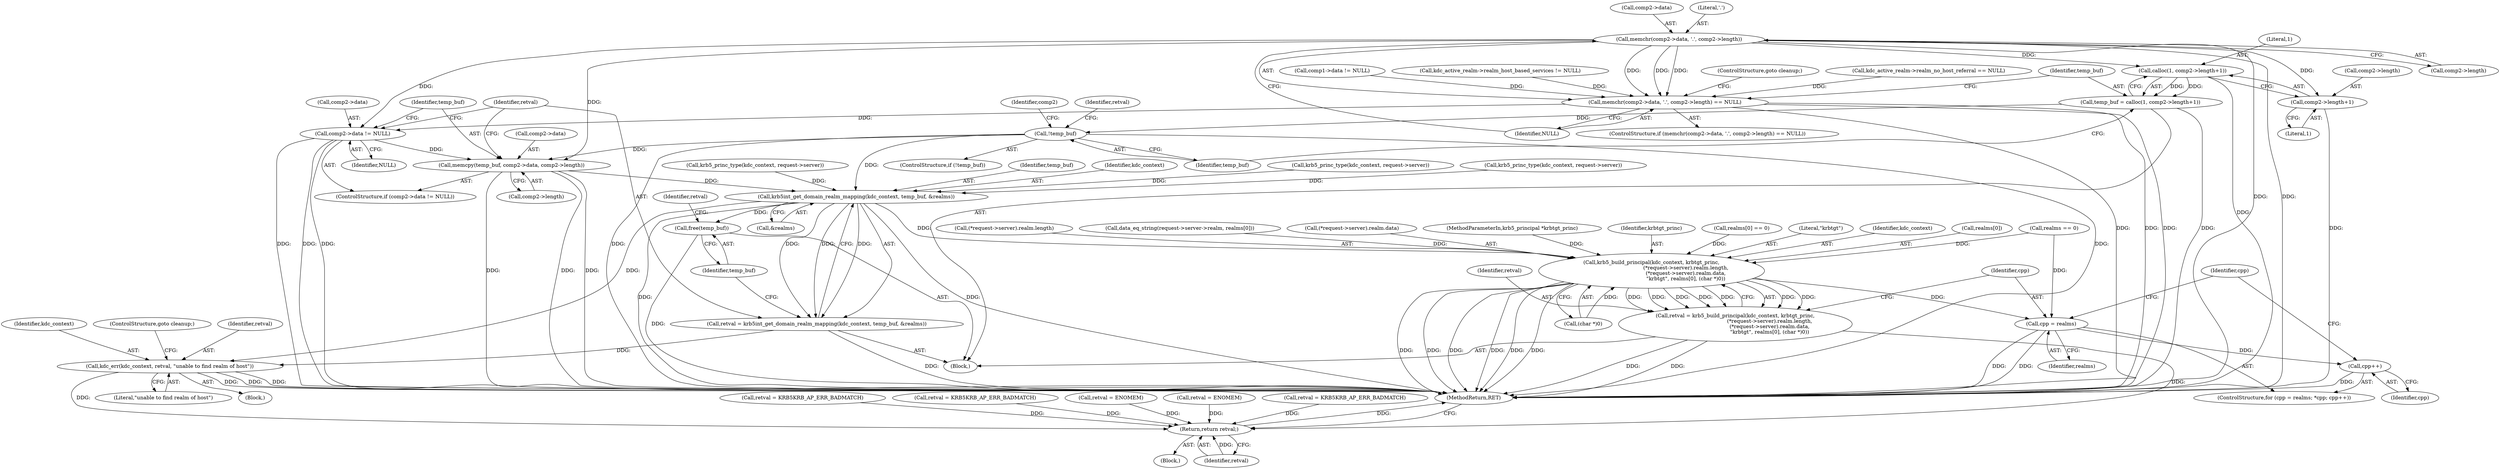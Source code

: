 digraph "0_krb5_8ee70ec63931d1e38567905387ab9b1d45734d81@API" {
"1000270" [label="(Call,memchr(comp2->data, '.', comp2->length))"];
"1000269" [label="(Call,memchr(comp2->data, '.', comp2->length) == NULL)"];
"1000298" [label="(Call,comp2->data != NULL)"];
"1000303" [label="(Call,memcpy(temp_buf, comp2->data, comp2->length))"];
"1000313" [label="(Call,krb5int_get_domain_realm_mapping(kdc_context, temp_buf, &realms))"];
"1000311" [label="(Call,retval = krb5int_get_domain_realm_mapping(kdc_context, temp_buf, &realms))"];
"1000323" [label="(Call,kdc_err(kdc_context, retval, \"unable to find realm of host\"))"];
"1000406" [label="(Return,return retval;)"];
"1000318" [label="(Call,free(temp_buf))"];
"1000366" [label="(Call,krb5_build_principal(kdc_context, krbtgt_princ,\n                                          (*request->server).realm.length,\n                                          (*request->server).realm.data,\n                                          \"krbtgt\", realms[0], (char *)0))"];
"1000364" [label="(Call,retval = krb5_build_principal(kdc_context, krbtgt_princ,\n                                          (*request->server).realm.length,\n                                          (*request->server).realm.data,\n                                          \"krbtgt\", realms[0], (char *)0))"];
"1000393" [label="(Call,cpp = realms)"];
"1000398" [label="(Call,cpp++)"];
"1000282" [label="(Call,calloc(1, comp2->length+1))"];
"1000280" [label="(Call,temp_buf = calloc(1, comp2->length+1))"];
"1000290" [label="(Call,!temp_buf)"];
"1000284" [label="(Call,comp2->length+1)"];
"1000285" [label="(Call,comp2->length)"];
"1000278" [label="(Identifier,NULL)"];
"1000327" [label="(ControlStructure,goto cleanup;)"];
"1000279" [label="(ControlStructure,goto cleanup;)"];
"1000325" [label="(Identifier,retval)"];
"1000326" [label="(Literal,\"unable to find realm of host\")"];
"1000385" [label="(Literal,\"krbtgt\")"];
"1000316" [label="(Call,&realms)"];
"1000315" [label="(Identifier,temp_buf)"];
"1000247" [label="(Call,kdc_active_realm->realm_no_host_referral == NULL)"];
"1000319" [label="(Identifier,temp_buf)"];
"1000321" [label="(Identifier,retval)"];
"1000311" [label="(Call,retval = krb5int_get_domain_realm_mapping(kdc_context, temp_buf, &realms))"];
"1000281" [label="(Identifier,temp_buf)"];
"1000314" [label="(Identifier,kdc_context)"];
"1000186" [label="(Call,comp1->data != NULL)"];
"1000267" [label="(Block,)"];
"1000392" [label="(ControlStructure,for (cpp = realms; *cpp; cpp++))"];
"1000367" [label="(Identifier,kdc_context)"];
"1000294" [label="(Identifier,retval)"];
"1000297" [label="(ControlStructure,if (comp2->data != NULL))"];
"1000360" [label="(Call,retval = KRB5KRB_AP_ERR_BADMATCH)"];
"1000270" [label="(Call,memchr(comp2->data, '.', comp2->length))"];
"1000386" [label="(Call,realms[0])"];
"1000398" [label="(Call,cpp++)"];
"1000291" [label="(Identifier,temp_buf)"];
"1000284" [label="(Call,comp2->length+1)"];
"1000303" [label="(Call,memcpy(temp_buf, comp2->data, comp2->length))"];
"1000109" [label="(Call,retval = KRB5KRB_AP_ERR_BADMATCH)"];
"1000323" [label="(Call,kdc_err(kdc_context, retval, \"unable to find realm of host\"))"];
"1000181" [label="(Call,retval = ENOMEM)"];
"1000305" [label="(Call,comp2->data)"];
"1000369" [label="(Call,(*request->server).realm.length)"];
"1000219" [label="(Call,krb5_princ_type(kdc_context, request->server))"];
"1000406" [label="(Return,return retval;)"];
"1000271" [label="(Call,comp2->data)"];
"1000290" [label="(Call,!temp_buf)"];
"1000324" [label="(Identifier,kdc_context)"];
"1000308" [label="(Call,comp2->length)"];
"1000203" [label="(Call,krb5_princ_type(kdc_context, request->server))"];
"1000298" [label="(Call,comp2->data != NULL)"];
"1000312" [label="(Identifier,retval)"];
"1000289" [label="(ControlStructure,if (!temp_buf))"];
"1000299" [label="(Call,comp2->data)"];
"1000211" [label="(Call,krb5_princ_type(kdc_context, request->server))"];
"1000393" [label="(Call,cpp = realms)"];
"1000300" [label="(Identifier,comp2)"];
"1000107" [label="(Block,)"];
"1000344" [label="(Call,data_eq_string(request->server->realm, realms[0]))"];
"1000293" [label="(Call,retval = ENOMEM)"];
"1000377" [label="(Call,(*request->server).realm.data)"];
"1000304" [label="(Identifier,temp_buf)"];
"1000322" [label="(Block,)"];
"1000106" [label="(MethodParameterIn,krb5_principal *krbtgt_princ)"];
"1000397" [label="(Identifier,cpp)"];
"1000407" [label="(Identifier,retval)"];
"1000282" [label="(Call,calloc(1, comp2->length+1))"];
"1000275" [label="(Call,comp2->length)"];
"1000269" [label="(Call,memchr(comp2->data, '.', comp2->length) == NULL)"];
"1000329" [label="(Call,realms == 0)"];
"1000399" [label="(Identifier,cpp)"];
"1000268" [label="(ControlStructure,if (memchr(comp2->data, '.', comp2->length) == NULL))"];
"1000226" [label="(Call,kdc_active_realm->realm_host_based_services != NULL)"];
"1000365" [label="(Identifier,retval)"];
"1000368" [label="(Identifier,krbtgt_princ)"];
"1000274" [label="(Literal,'.')"];
"1000408" [label="(MethodReturn,RET)"];
"1000313" [label="(Call,krb5int_get_domain_realm_mapping(kdc_context, temp_buf, &realms))"];
"1000280" [label="(Call,temp_buf = calloc(1, comp2->length+1))"];
"1000283" [label="(Literal,1)"];
"1000288" [label="(Literal,1)"];
"1000333" [label="(Call,retval = KRB5KRB_AP_ERR_BADMATCH)"];
"1000339" [label="(Call,realms[0] == 0)"];
"1000394" [label="(Identifier,cpp)"];
"1000395" [label="(Identifier,realms)"];
"1000389" [label="(Call,(char *)0)"];
"1000302" [label="(Identifier,NULL)"];
"1000366" [label="(Call,krb5_build_principal(kdc_context, krbtgt_princ,\n                                          (*request->server).realm.length,\n                                          (*request->server).realm.data,\n                                          \"krbtgt\", realms[0], (char *)0))"];
"1000318" [label="(Call,free(temp_buf))"];
"1000364" [label="(Call,retval = krb5_build_principal(kdc_context, krbtgt_princ,\n                                          (*request->server).realm.length,\n                                          (*request->server).realm.data,\n                                          \"krbtgt\", realms[0], (char *)0))"];
"1000270" -> "1000269"  [label="AST: "];
"1000270" -> "1000275"  [label="CFG: "];
"1000271" -> "1000270"  [label="AST: "];
"1000274" -> "1000270"  [label="AST: "];
"1000275" -> "1000270"  [label="AST: "];
"1000278" -> "1000270"  [label="CFG: "];
"1000270" -> "1000408"  [label="DDG: "];
"1000270" -> "1000408"  [label="DDG: "];
"1000270" -> "1000269"  [label="DDG: "];
"1000270" -> "1000269"  [label="DDG: "];
"1000270" -> "1000269"  [label="DDG: "];
"1000270" -> "1000282"  [label="DDG: "];
"1000270" -> "1000284"  [label="DDG: "];
"1000270" -> "1000298"  [label="DDG: "];
"1000270" -> "1000303"  [label="DDG: "];
"1000269" -> "1000268"  [label="AST: "];
"1000269" -> "1000278"  [label="CFG: "];
"1000278" -> "1000269"  [label="AST: "];
"1000279" -> "1000269"  [label="CFG: "];
"1000281" -> "1000269"  [label="CFG: "];
"1000269" -> "1000408"  [label="DDG: "];
"1000269" -> "1000408"  [label="DDG: "];
"1000269" -> "1000408"  [label="DDG: "];
"1000247" -> "1000269"  [label="DDG: "];
"1000186" -> "1000269"  [label="DDG: "];
"1000226" -> "1000269"  [label="DDG: "];
"1000269" -> "1000298"  [label="DDG: "];
"1000298" -> "1000297"  [label="AST: "];
"1000298" -> "1000302"  [label="CFG: "];
"1000299" -> "1000298"  [label="AST: "];
"1000302" -> "1000298"  [label="AST: "];
"1000304" -> "1000298"  [label="CFG: "];
"1000312" -> "1000298"  [label="CFG: "];
"1000298" -> "1000408"  [label="DDG: "];
"1000298" -> "1000408"  [label="DDG: "];
"1000298" -> "1000408"  [label="DDG: "];
"1000298" -> "1000303"  [label="DDG: "];
"1000303" -> "1000297"  [label="AST: "];
"1000303" -> "1000308"  [label="CFG: "];
"1000304" -> "1000303"  [label="AST: "];
"1000305" -> "1000303"  [label="AST: "];
"1000308" -> "1000303"  [label="AST: "];
"1000312" -> "1000303"  [label="CFG: "];
"1000303" -> "1000408"  [label="DDG: "];
"1000303" -> "1000408"  [label="DDG: "];
"1000303" -> "1000408"  [label="DDG: "];
"1000290" -> "1000303"  [label="DDG: "];
"1000303" -> "1000313"  [label="DDG: "];
"1000313" -> "1000311"  [label="AST: "];
"1000313" -> "1000316"  [label="CFG: "];
"1000314" -> "1000313"  [label="AST: "];
"1000315" -> "1000313"  [label="AST: "];
"1000316" -> "1000313"  [label="AST: "];
"1000311" -> "1000313"  [label="CFG: "];
"1000313" -> "1000408"  [label="DDG: "];
"1000313" -> "1000408"  [label="DDG: "];
"1000313" -> "1000311"  [label="DDG: "];
"1000313" -> "1000311"  [label="DDG: "];
"1000313" -> "1000311"  [label="DDG: "];
"1000211" -> "1000313"  [label="DDG: "];
"1000219" -> "1000313"  [label="DDG: "];
"1000203" -> "1000313"  [label="DDG: "];
"1000290" -> "1000313"  [label="DDG: "];
"1000313" -> "1000318"  [label="DDG: "];
"1000313" -> "1000323"  [label="DDG: "];
"1000313" -> "1000366"  [label="DDG: "];
"1000311" -> "1000267"  [label="AST: "];
"1000312" -> "1000311"  [label="AST: "];
"1000319" -> "1000311"  [label="CFG: "];
"1000311" -> "1000408"  [label="DDG: "];
"1000311" -> "1000323"  [label="DDG: "];
"1000323" -> "1000322"  [label="AST: "];
"1000323" -> "1000326"  [label="CFG: "];
"1000324" -> "1000323"  [label="AST: "];
"1000325" -> "1000323"  [label="AST: "];
"1000326" -> "1000323"  [label="AST: "];
"1000327" -> "1000323"  [label="CFG: "];
"1000323" -> "1000408"  [label="DDG: "];
"1000323" -> "1000408"  [label="DDG: "];
"1000323" -> "1000408"  [label="DDG: "];
"1000323" -> "1000406"  [label="DDG: "];
"1000406" -> "1000107"  [label="AST: "];
"1000406" -> "1000407"  [label="CFG: "];
"1000407" -> "1000406"  [label="AST: "];
"1000408" -> "1000406"  [label="CFG: "];
"1000406" -> "1000408"  [label="DDG: "];
"1000407" -> "1000406"  [label="DDG: "];
"1000333" -> "1000406"  [label="DDG: "];
"1000360" -> "1000406"  [label="DDG: "];
"1000293" -> "1000406"  [label="DDG: "];
"1000181" -> "1000406"  [label="DDG: "];
"1000364" -> "1000406"  [label="DDG: "];
"1000109" -> "1000406"  [label="DDG: "];
"1000318" -> "1000267"  [label="AST: "];
"1000318" -> "1000319"  [label="CFG: "];
"1000319" -> "1000318"  [label="AST: "];
"1000321" -> "1000318"  [label="CFG: "];
"1000318" -> "1000408"  [label="DDG: "];
"1000366" -> "1000364"  [label="AST: "];
"1000366" -> "1000389"  [label="CFG: "];
"1000367" -> "1000366"  [label="AST: "];
"1000368" -> "1000366"  [label="AST: "];
"1000369" -> "1000366"  [label="AST: "];
"1000377" -> "1000366"  [label="AST: "];
"1000385" -> "1000366"  [label="AST: "];
"1000386" -> "1000366"  [label="AST: "];
"1000389" -> "1000366"  [label="AST: "];
"1000364" -> "1000366"  [label="CFG: "];
"1000366" -> "1000408"  [label="DDG: "];
"1000366" -> "1000408"  [label="DDG: "];
"1000366" -> "1000408"  [label="DDG: "];
"1000366" -> "1000408"  [label="DDG: "];
"1000366" -> "1000408"  [label="DDG: "];
"1000366" -> "1000408"  [label="DDG: "];
"1000366" -> "1000364"  [label="DDG: "];
"1000366" -> "1000364"  [label="DDG: "];
"1000366" -> "1000364"  [label="DDG: "];
"1000366" -> "1000364"  [label="DDG: "];
"1000366" -> "1000364"  [label="DDG: "];
"1000366" -> "1000364"  [label="DDG: "];
"1000366" -> "1000364"  [label="DDG: "];
"1000106" -> "1000366"  [label="DDG: "];
"1000329" -> "1000366"  [label="DDG: "];
"1000344" -> "1000366"  [label="DDG: "];
"1000339" -> "1000366"  [label="DDG: "];
"1000389" -> "1000366"  [label="DDG: "];
"1000366" -> "1000393"  [label="DDG: "];
"1000364" -> "1000267"  [label="AST: "];
"1000365" -> "1000364"  [label="AST: "];
"1000394" -> "1000364"  [label="CFG: "];
"1000364" -> "1000408"  [label="DDG: "];
"1000364" -> "1000408"  [label="DDG: "];
"1000393" -> "1000392"  [label="AST: "];
"1000393" -> "1000395"  [label="CFG: "];
"1000394" -> "1000393"  [label="AST: "];
"1000395" -> "1000393"  [label="AST: "];
"1000397" -> "1000393"  [label="CFG: "];
"1000393" -> "1000408"  [label="DDG: "];
"1000393" -> "1000408"  [label="DDG: "];
"1000329" -> "1000393"  [label="DDG: "];
"1000393" -> "1000398"  [label="DDG: "];
"1000398" -> "1000392"  [label="AST: "];
"1000398" -> "1000399"  [label="CFG: "];
"1000399" -> "1000398"  [label="AST: "];
"1000397" -> "1000398"  [label="CFG: "];
"1000398" -> "1000408"  [label="DDG: "];
"1000282" -> "1000280"  [label="AST: "];
"1000282" -> "1000284"  [label="CFG: "];
"1000283" -> "1000282"  [label="AST: "];
"1000284" -> "1000282"  [label="AST: "];
"1000280" -> "1000282"  [label="CFG: "];
"1000282" -> "1000408"  [label="DDG: "];
"1000282" -> "1000280"  [label="DDG: "];
"1000282" -> "1000280"  [label="DDG: "];
"1000280" -> "1000267"  [label="AST: "];
"1000281" -> "1000280"  [label="AST: "];
"1000291" -> "1000280"  [label="CFG: "];
"1000280" -> "1000408"  [label="DDG: "];
"1000280" -> "1000290"  [label="DDG: "];
"1000290" -> "1000289"  [label="AST: "];
"1000290" -> "1000291"  [label="CFG: "];
"1000291" -> "1000290"  [label="AST: "];
"1000294" -> "1000290"  [label="CFG: "];
"1000300" -> "1000290"  [label="CFG: "];
"1000290" -> "1000408"  [label="DDG: "];
"1000290" -> "1000408"  [label="DDG: "];
"1000284" -> "1000288"  [label="CFG: "];
"1000285" -> "1000284"  [label="AST: "];
"1000288" -> "1000284"  [label="AST: "];
"1000284" -> "1000408"  [label="DDG: "];
}
